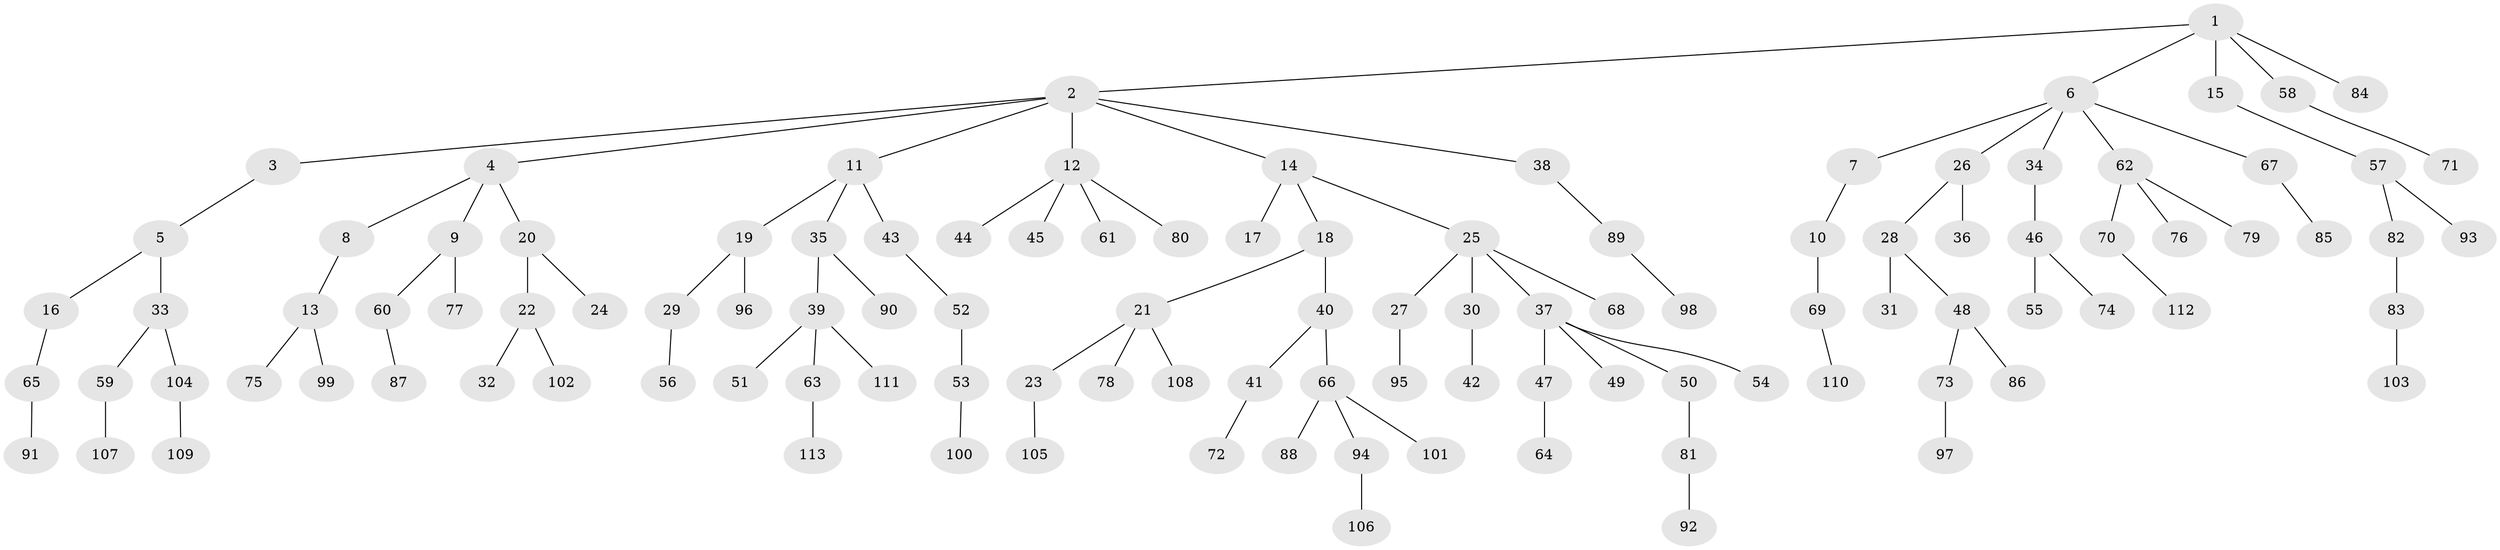 // coarse degree distribution, {1: 0.7333333333333333, 2: 0.2222222222222222, 5: 0.022222222222222223, 30: 0.022222222222222223}
// Generated by graph-tools (version 1.1) at 2025/56/03/04/25 21:56:21]
// undirected, 113 vertices, 112 edges
graph export_dot {
graph [start="1"]
  node [color=gray90,style=filled];
  1;
  2;
  3;
  4;
  5;
  6;
  7;
  8;
  9;
  10;
  11;
  12;
  13;
  14;
  15;
  16;
  17;
  18;
  19;
  20;
  21;
  22;
  23;
  24;
  25;
  26;
  27;
  28;
  29;
  30;
  31;
  32;
  33;
  34;
  35;
  36;
  37;
  38;
  39;
  40;
  41;
  42;
  43;
  44;
  45;
  46;
  47;
  48;
  49;
  50;
  51;
  52;
  53;
  54;
  55;
  56;
  57;
  58;
  59;
  60;
  61;
  62;
  63;
  64;
  65;
  66;
  67;
  68;
  69;
  70;
  71;
  72;
  73;
  74;
  75;
  76;
  77;
  78;
  79;
  80;
  81;
  82;
  83;
  84;
  85;
  86;
  87;
  88;
  89;
  90;
  91;
  92;
  93;
  94;
  95;
  96;
  97;
  98;
  99;
  100;
  101;
  102;
  103;
  104;
  105;
  106;
  107;
  108;
  109;
  110;
  111;
  112;
  113;
  1 -- 2;
  1 -- 6;
  1 -- 15;
  1 -- 58;
  1 -- 84;
  2 -- 3;
  2 -- 4;
  2 -- 11;
  2 -- 12;
  2 -- 14;
  2 -- 38;
  3 -- 5;
  4 -- 8;
  4 -- 9;
  4 -- 20;
  5 -- 16;
  5 -- 33;
  6 -- 7;
  6 -- 26;
  6 -- 34;
  6 -- 62;
  6 -- 67;
  7 -- 10;
  8 -- 13;
  9 -- 60;
  9 -- 77;
  10 -- 69;
  11 -- 19;
  11 -- 35;
  11 -- 43;
  12 -- 44;
  12 -- 45;
  12 -- 61;
  12 -- 80;
  13 -- 75;
  13 -- 99;
  14 -- 17;
  14 -- 18;
  14 -- 25;
  15 -- 57;
  16 -- 65;
  18 -- 21;
  18 -- 40;
  19 -- 29;
  19 -- 96;
  20 -- 22;
  20 -- 24;
  21 -- 23;
  21 -- 78;
  21 -- 108;
  22 -- 32;
  22 -- 102;
  23 -- 105;
  25 -- 27;
  25 -- 30;
  25 -- 37;
  25 -- 68;
  26 -- 28;
  26 -- 36;
  27 -- 95;
  28 -- 31;
  28 -- 48;
  29 -- 56;
  30 -- 42;
  33 -- 59;
  33 -- 104;
  34 -- 46;
  35 -- 39;
  35 -- 90;
  37 -- 47;
  37 -- 49;
  37 -- 50;
  37 -- 54;
  38 -- 89;
  39 -- 51;
  39 -- 63;
  39 -- 111;
  40 -- 41;
  40 -- 66;
  41 -- 72;
  43 -- 52;
  46 -- 55;
  46 -- 74;
  47 -- 64;
  48 -- 73;
  48 -- 86;
  50 -- 81;
  52 -- 53;
  53 -- 100;
  57 -- 82;
  57 -- 93;
  58 -- 71;
  59 -- 107;
  60 -- 87;
  62 -- 70;
  62 -- 76;
  62 -- 79;
  63 -- 113;
  65 -- 91;
  66 -- 88;
  66 -- 94;
  66 -- 101;
  67 -- 85;
  69 -- 110;
  70 -- 112;
  73 -- 97;
  81 -- 92;
  82 -- 83;
  83 -- 103;
  89 -- 98;
  94 -- 106;
  104 -- 109;
}
